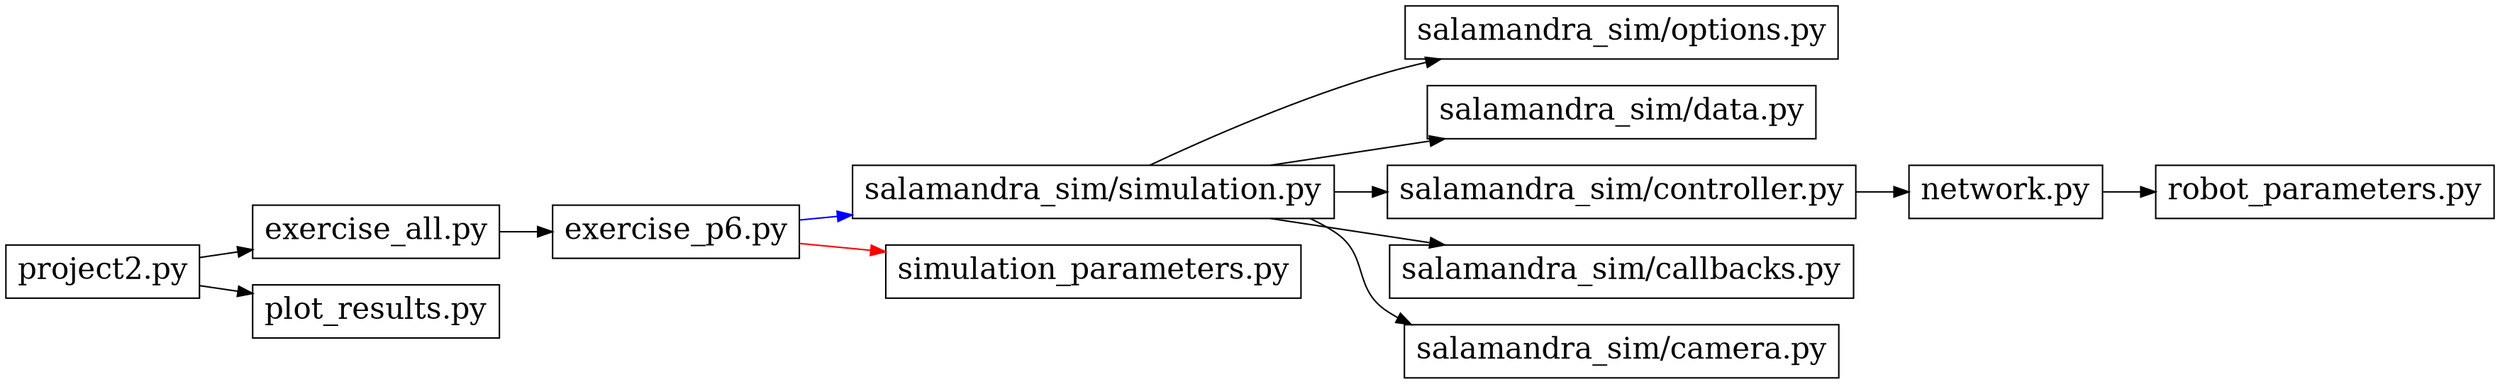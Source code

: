 digraph G {
    graph[rankdir=LR, center=true]
    node [
          color="black",
          fontsize=20,
          shape=box
          ]
    "project2.py"->"exercise_all.py"
    "project2.py"->"plot_results.py"

    "exercise_all.py"->"exercise_p6.py"

    "network.py"->"robot_parameters.py"

    "exercise_p6.py"->"salamandra_sim/simulation.py" [color="blue"]

    "exercise_p6.py"->"simulation_parameters.py" [color="red"]

    "salamandra_sim/simulation.py"->"salamandra_sim/options.py"
    "salamandra_sim/simulation.py"->"salamandra_sim/data.py"
    "salamandra_sim/simulation.py"->"salamandra_sim/controller.py"
    "salamandra_sim/simulation.py"->"salamandra_sim/callbacks.py"
    "salamandra_sim/simulation.py"->"salamandra_sim/camera.py"

    "salamandra_sim/controller.py"->"network.py"

    color=black;
}
